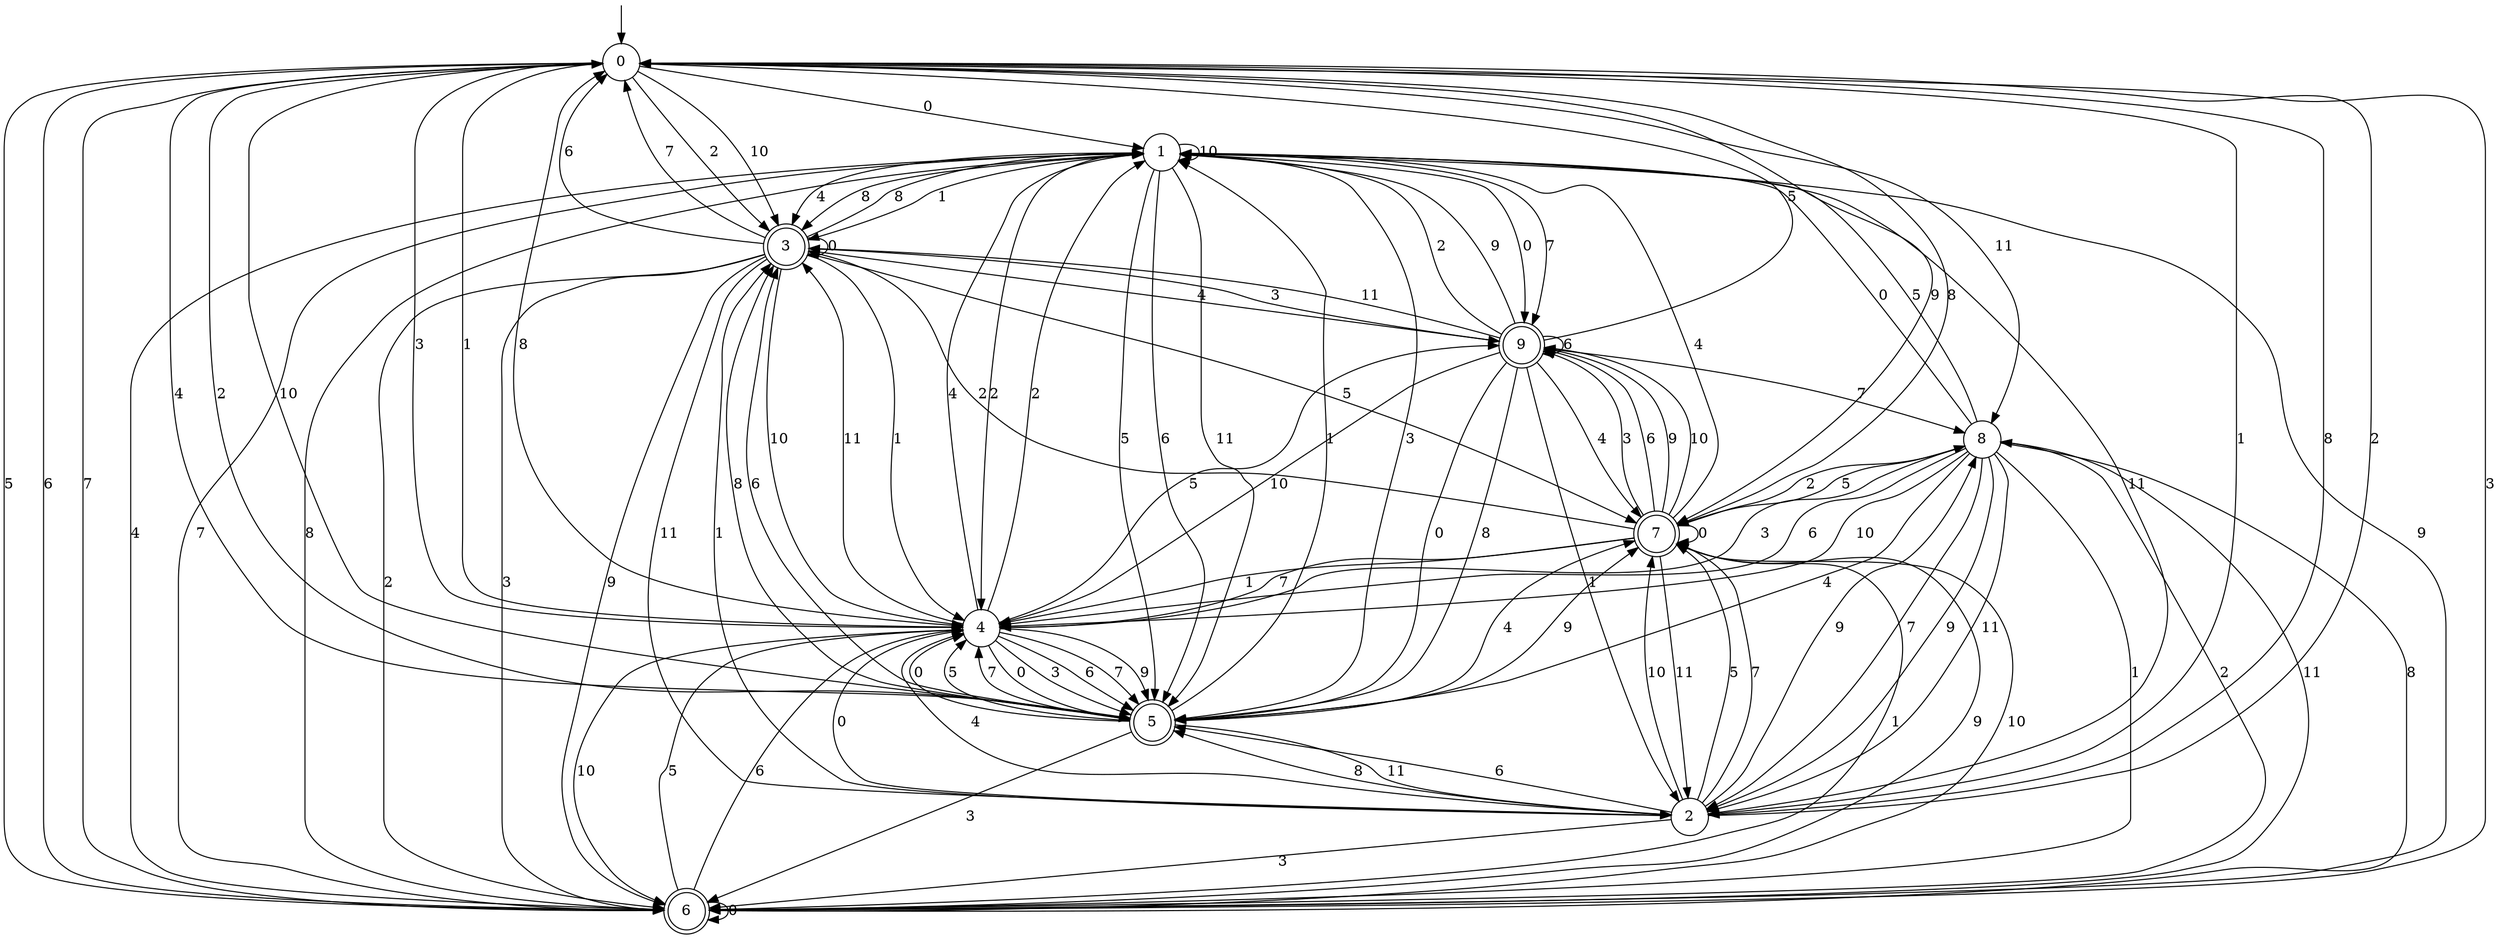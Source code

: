 digraph g {

	s0 [shape="circle" label="0"];
	s1 [shape="circle" label="1"];
	s2 [shape="circle" label="2"];
	s3 [shape="doublecircle" label="3"];
	s4 [shape="circle" label="4"];
	s5 [shape="doublecircle" label="5"];
	s6 [shape="doublecircle" label="6"];
	s7 [shape="doublecircle" label="7"];
	s8 [shape="circle" label="8"];
	s9 [shape="doublecircle" label="9"];
	s0 -> s1 [label="0"];
	s0 -> s2 [label="1"];
	s0 -> s3 [label="2"];
	s0 -> s4 [label="3"];
	s0 -> s5 [label="4"];
	s0 -> s6 [label="5"];
	s0 -> s6 [label="6"];
	s0 -> s6 [label="7"];
	s0 -> s2 [label="8"];
	s0 -> s7 [label="9"];
	s0 -> s3 [label="10"];
	s0 -> s8 [label="11"];
	s1 -> s9 [label="0"];
	s1 -> s3 [label="1"];
	s1 -> s4 [label="2"];
	s1 -> s5 [label="3"];
	s1 -> s3 [label="4"];
	s1 -> s5 [label="5"];
	s1 -> s5 [label="6"];
	s1 -> s9 [label="7"];
	s1 -> s3 [label="8"];
	s1 -> s6 [label="9"];
	s1 -> s1 [label="10"];
	s1 -> s5 [label="11"];
	s2 -> s4 [label="0"];
	s2 -> s3 [label="1"];
	s2 -> s0 [label="2"];
	s2 -> s6 [label="3"];
	s2 -> s4 [label="4"];
	s2 -> s7 [label="5"];
	s2 -> s5 [label="6"];
	s2 -> s7 [label="7"];
	s2 -> s5 [label="8"];
	s2 -> s8 [label="9"];
	s2 -> s7 [label="10"];
	s2 -> s1 [label="11"];
	s3 -> s3 [label="0"];
	s3 -> s4 [label="1"];
	s3 -> s6 [label="2"];
	s3 -> s6 [label="3"];
	s3 -> s9 [label="4"];
	s3 -> s7 [label="5"];
	s3 -> s0 [label="6"];
	s3 -> s0 [label="7"];
	s3 -> s1 [label="8"];
	s3 -> s6 [label="9"];
	s3 -> s4 [label="10"];
	s3 -> s2 [label="11"];
	s4 -> s5 [label="0"];
	s4 -> s0 [label="1"];
	s4 -> s1 [label="2"];
	s4 -> s5 [label="3"];
	s4 -> s1 [label="4"];
	s4 -> s9 [label="5"];
	s4 -> s5 [label="6"];
	s4 -> s5 [label="7"];
	s4 -> s0 [label="8"];
	s4 -> s5 [label="9"];
	s4 -> s6 [label="10"];
	s4 -> s3 [label="11"];
	s5 -> s4 [label="0"];
	s5 -> s1 [label="1"];
	s5 -> s0 [label="2"];
	s5 -> s6 [label="3"];
	s5 -> s7 [label="4"];
	s5 -> s4 [label="5"];
	s5 -> s3 [label="6"];
	s5 -> s4 [label="7"];
	s5 -> s3 [label="8"];
	s5 -> s7 [label="9"];
	s5 -> s0 [label="10"];
	s5 -> s2 [label="11"];
	s6 -> s6 [label="0"];
	s6 -> s7 [label="1"];
	s6 -> s8 [label="2"];
	s6 -> s0 [label="3"];
	s6 -> s1 [label="4"];
	s6 -> s4 [label="5"];
	s6 -> s4 [label="6"];
	s6 -> s1 [label="7"];
	s6 -> s1 [label="8"];
	s6 -> s7 [label="9"];
	s6 -> s7 [label="10"];
	s6 -> s8 [label="11"];
	s7 -> s7 [label="0"];
	s7 -> s4 [label="1"];
	s7 -> s3 [label="2"];
	s7 -> s9 [label="3"];
	s7 -> s1 [label="4"];
	s7 -> s8 [label="5"];
	s7 -> s9 [label="6"];
	s7 -> s4 [label="7"];
	s7 -> s0 [label="8"];
	s7 -> s9 [label="9"];
	s7 -> s9 [label="10"];
	s7 -> s2 [label="11"];
	s8 -> s1 [label="0"];
	s8 -> s6 [label="1"];
	s8 -> s7 [label="2"];
	s8 -> s4 [label="3"];
	s8 -> s5 [label="4"];
	s8 -> s1 [label="5"];
	s8 -> s4 [label="6"];
	s8 -> s2 [label="7"];
	s8 -> s6 [label="8"];
	s8 -> s2 [label="9"];
	s8 -> s4 [label="10"];
	s8 -> s2 [label="11"];
	s9 -> s5 [label="0"];
	s9 -> s2 [label="1"];
	s9 -> s1 [label="2"];
	s9 -> s3 [label="3"];
	s9 -> s7 [label="4"];
	s9 -> s0 [label="5"];
	s9 -> s9 [label="6"];
	s9 -> s8 [label="7"];
	s9 -> s5 [label="8"];
	s9 -> s1 [label="9"];
	s9 -> s4 [label="10"];
	s9 -> s3 [label="11"];

__start0 [label="" shape="none" width="0" height="0"];
__start0 -> s0;

}
